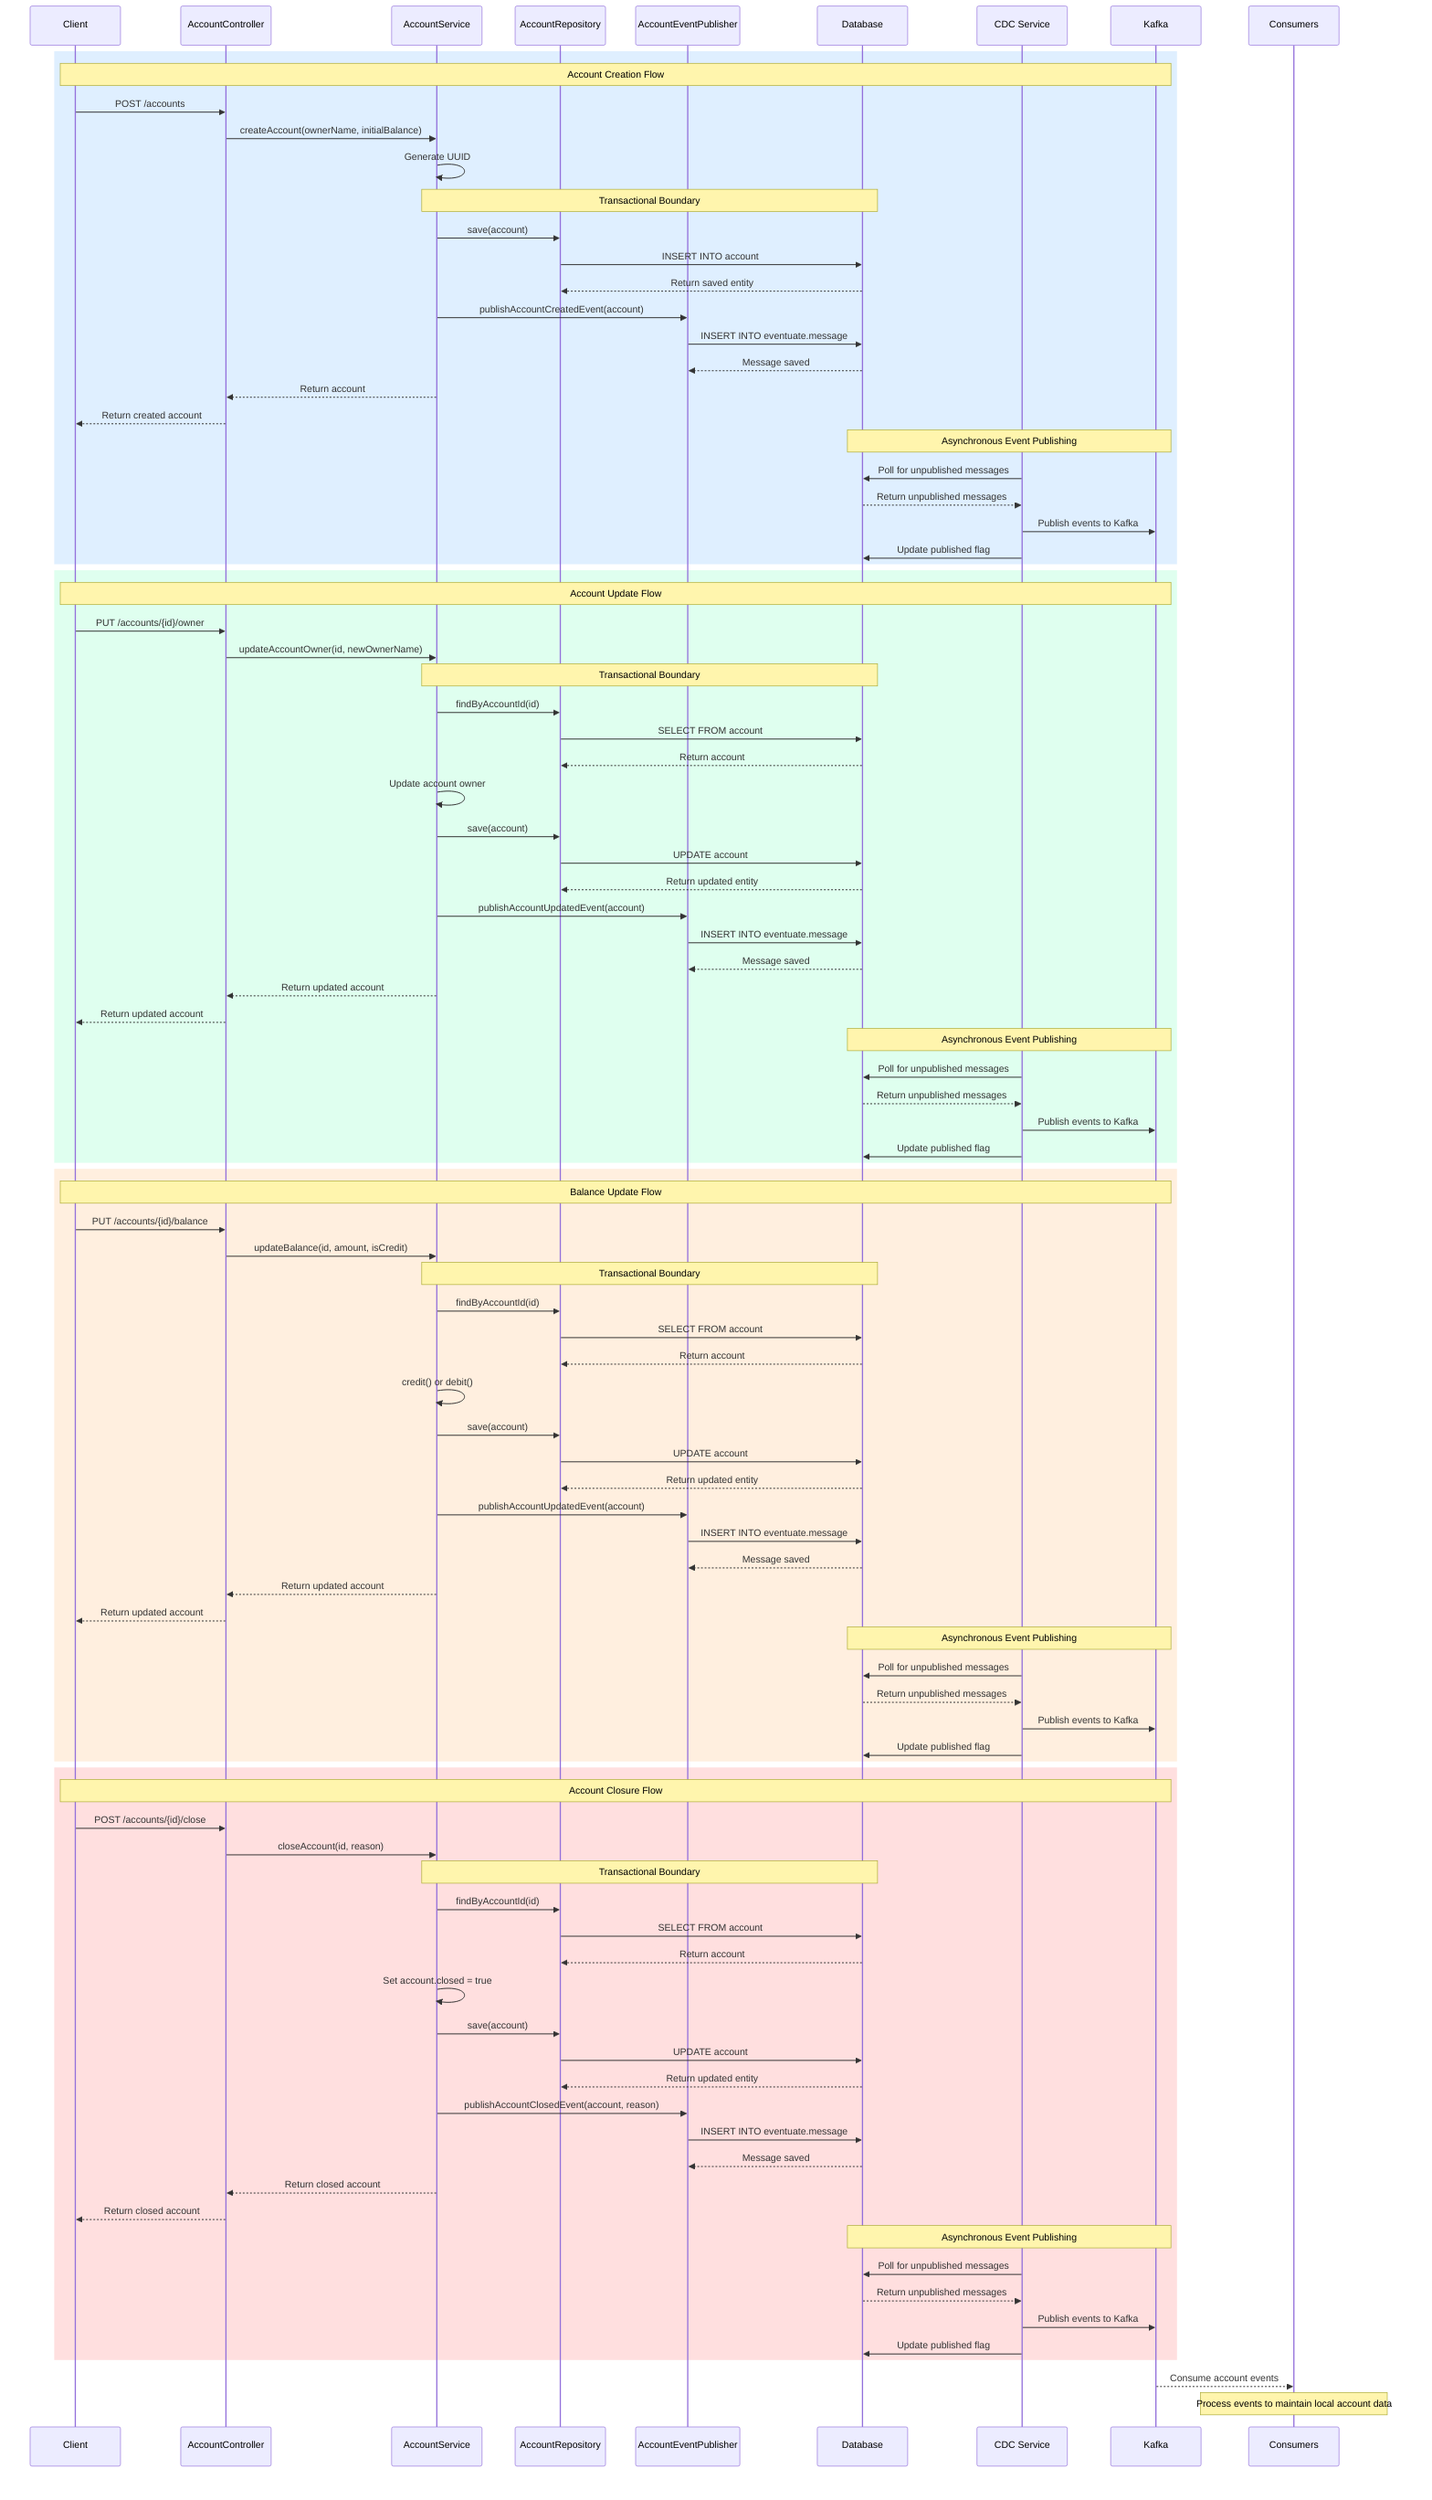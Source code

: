 sequenceDiagram
    participant Client
    participant AccountController
    participant AccountService
    participant AccountRepository
    participant AccountEventPublisher
    participant Database
    participant CDC Service
    participant Kafka
    participant Consumers

%% Account Creation
    rect rgba(191, 223, 255, 0.5)
        Note over Client,Kafka: Account Creation Flow
        Client->>AccountController: POST /accounts
        AccountController->>AccountService: createAccount(ownerName, initialBalance)
        AccountService->>AccountService: Generate UUID

        Note over AccountService,Database: Transactional Boundary
        AccountService->>AccountRepository: save(account)
        AccountRepository->>Database: INSERT INTO account
        Database-->>AccountRepository: Return saved entity

        AccountService->>AccountEventPublisher: publishAccountCreatedEvent(account)
        AccountEventPublisher->>Database: INSERT INTO eventuate.message
        Database-->>AccountEventPublisher: Message saved

        AccountService-->>AccountController: Return account
        AccountController-->>Client: Return created account

        Note over Database,Kafka: Asynchronous Event Publishing
        CDC Service->>Database: Poll for unpublished messages
        Database-->>CDC Service: Return unpublished messages
        CDC Service->>Kafka: Publish events to Kafka
        CDC Service->>Database: Update published flag
    end

%% Account Update
    rect rgba(191, 255, 223, 0.5)
        Note over Client,Kafka: Account Update Flow
        Client->>AccountController: PUT /accounts/{id}/owner
        AccountController->>AccountService: updateAccountOwner(id, newOwnerName)

        Note over AccountService,Database: Transactional Boundary
        AccountService->>AccountRepository: findByAccountId(id)
        AccountRepository->>Database: SELECT FROM account
        Database-->>AccountRepository: Return account

        AccountService->>AccountService: Update account owner
        AccountService->>AccountRepository: save(account)
        AccountRepository->>Database: UPDATE account
        Database-->>AccountRepository: Return updated entity

        AccountService->>AccountEventPublisher: publishAccountUpdatedEvent(account)
        AccountEventPublisher->>Database: INSERT INTO eventuate.message
        Database-->>AccountEventPublisher: Message saved

        AccountService-->>AccountController: Return updated account
        AccountController-->>Client: Return updated account

        Note over Database,Kafka: Asynchronous Event Publishing
        CDC Service->>Database: Poll for unpublished messages
        Database-->>CDC Service: Return unpublished messages
        CDC Service->>Kafka: Publish events to Kafka
        CDC Service->>Database: Update published flag
    end

%% Balance Update
    rect rgba(255, 223, 191, 0.5)
        Note over Client,Kafka: Balance Update Flow
        Client->>AccountController: PUT /accounts/{id}/balance
        AccountController->>AccountService: updateBalance(id, amount, isCredit)

        Note over AccountService,Database: Transactional Boundary
        AccountService->>AccountRepository: findByAccountId(id)
        AccountRepository->>Database: SELECT FROM account
        Database-->>AccountRepository: Return account

        AccountService->>AccountService: credit() or debit()
        AccountService->>AccountRepository: save(account)
        AccountRepository->>Database: UPDATE account
        Database-->>AccountRepository: Return updated entity

        AccountService->>AccountEventPublisher: publishAccountUpdatedEvent(account)
        AccountEventPublisher->>Database: INSERT INTO eventuate.message
        Database-->>AccountEventPublisher: Message saved

        AccountService-->>AccountController: Return updated account
        AccountController-->>Client: Return updated account

        Note over Database,Kafka: Asynchronous Event Publishing
        CDC Service->>Database: Poll for unpublished messages
        Database-->>CDC Service: Return unpublished messages
        CDC Service->>Kafka: Publish events to Kafka
        CDC Service->>Database: Update published flag
    end

%% Account Closure
    rect rgba(255, 191, 191, 0.5)
        Note over Client,Kafka: Account Closure Flow
        Client->>AccountController: POST /accounts/{id}/close
        AccountController->>AccountService: closeAccount(id, reason)

        Note over AccountService,Database: Transactional Boundary
        AccountService->>AccountRepository: findByAccountId(id)
        AccountRepository->>Database: SELECT FROM account
        Database-->>AccountRepository: Return account

        AccountService->>AccountService: Set account.closed = true
        AccountService->>AccountRepository: save(account)
        AccountRepository->>Database: UPDATE account
        Database-->>AccountRepository: Return updated entity

        AccountService->>AccountEventPublisher: publishAccountClosedEvent(account, reason)
        AccountEventPublisher->>Database: INSERT INTO eventuate.message
        Database-->>AccountEventPublisher: Message saved

        AccountService-->>AccountController: Return closed account
        AccountController-->>Client: Return closed account

        Note over Database,Kafka: Asynchronous Event Publishing
        CDC Service->>Database: Poll for unpublished messages
        Database-->>CDC Service: Return unpublished messages
        CDC Service->>Kafka: Publish events to Kafka
        CDC Service->>Database: Update published flag
    end

%% Event Consumption (asynchronous)
    Kafka-->>Consumers: Consume account events
    Note over Consumers: Process events to maintain local account data